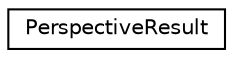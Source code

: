 digraph "Graphical Class Hierarchy"
{
 // INTERACTIVE_SVG=YES
 // LATEX_PDF_SIZE
  edge [fontname="Helvetica",fontsize="10",labelfontname="Helvetica",labelfontsize="10"];
  node [fontname="Helvetica",fontsize="10",shape=record];
  rankdir="LR";
  Node0 [label="PerspectiveResult",height=0.2,width=0.4,color="black", fillcolor="white", style="filled",URL="$struct_perspective_result.html",tooltip="Structure that contains the result of perspective transformation."];
}

